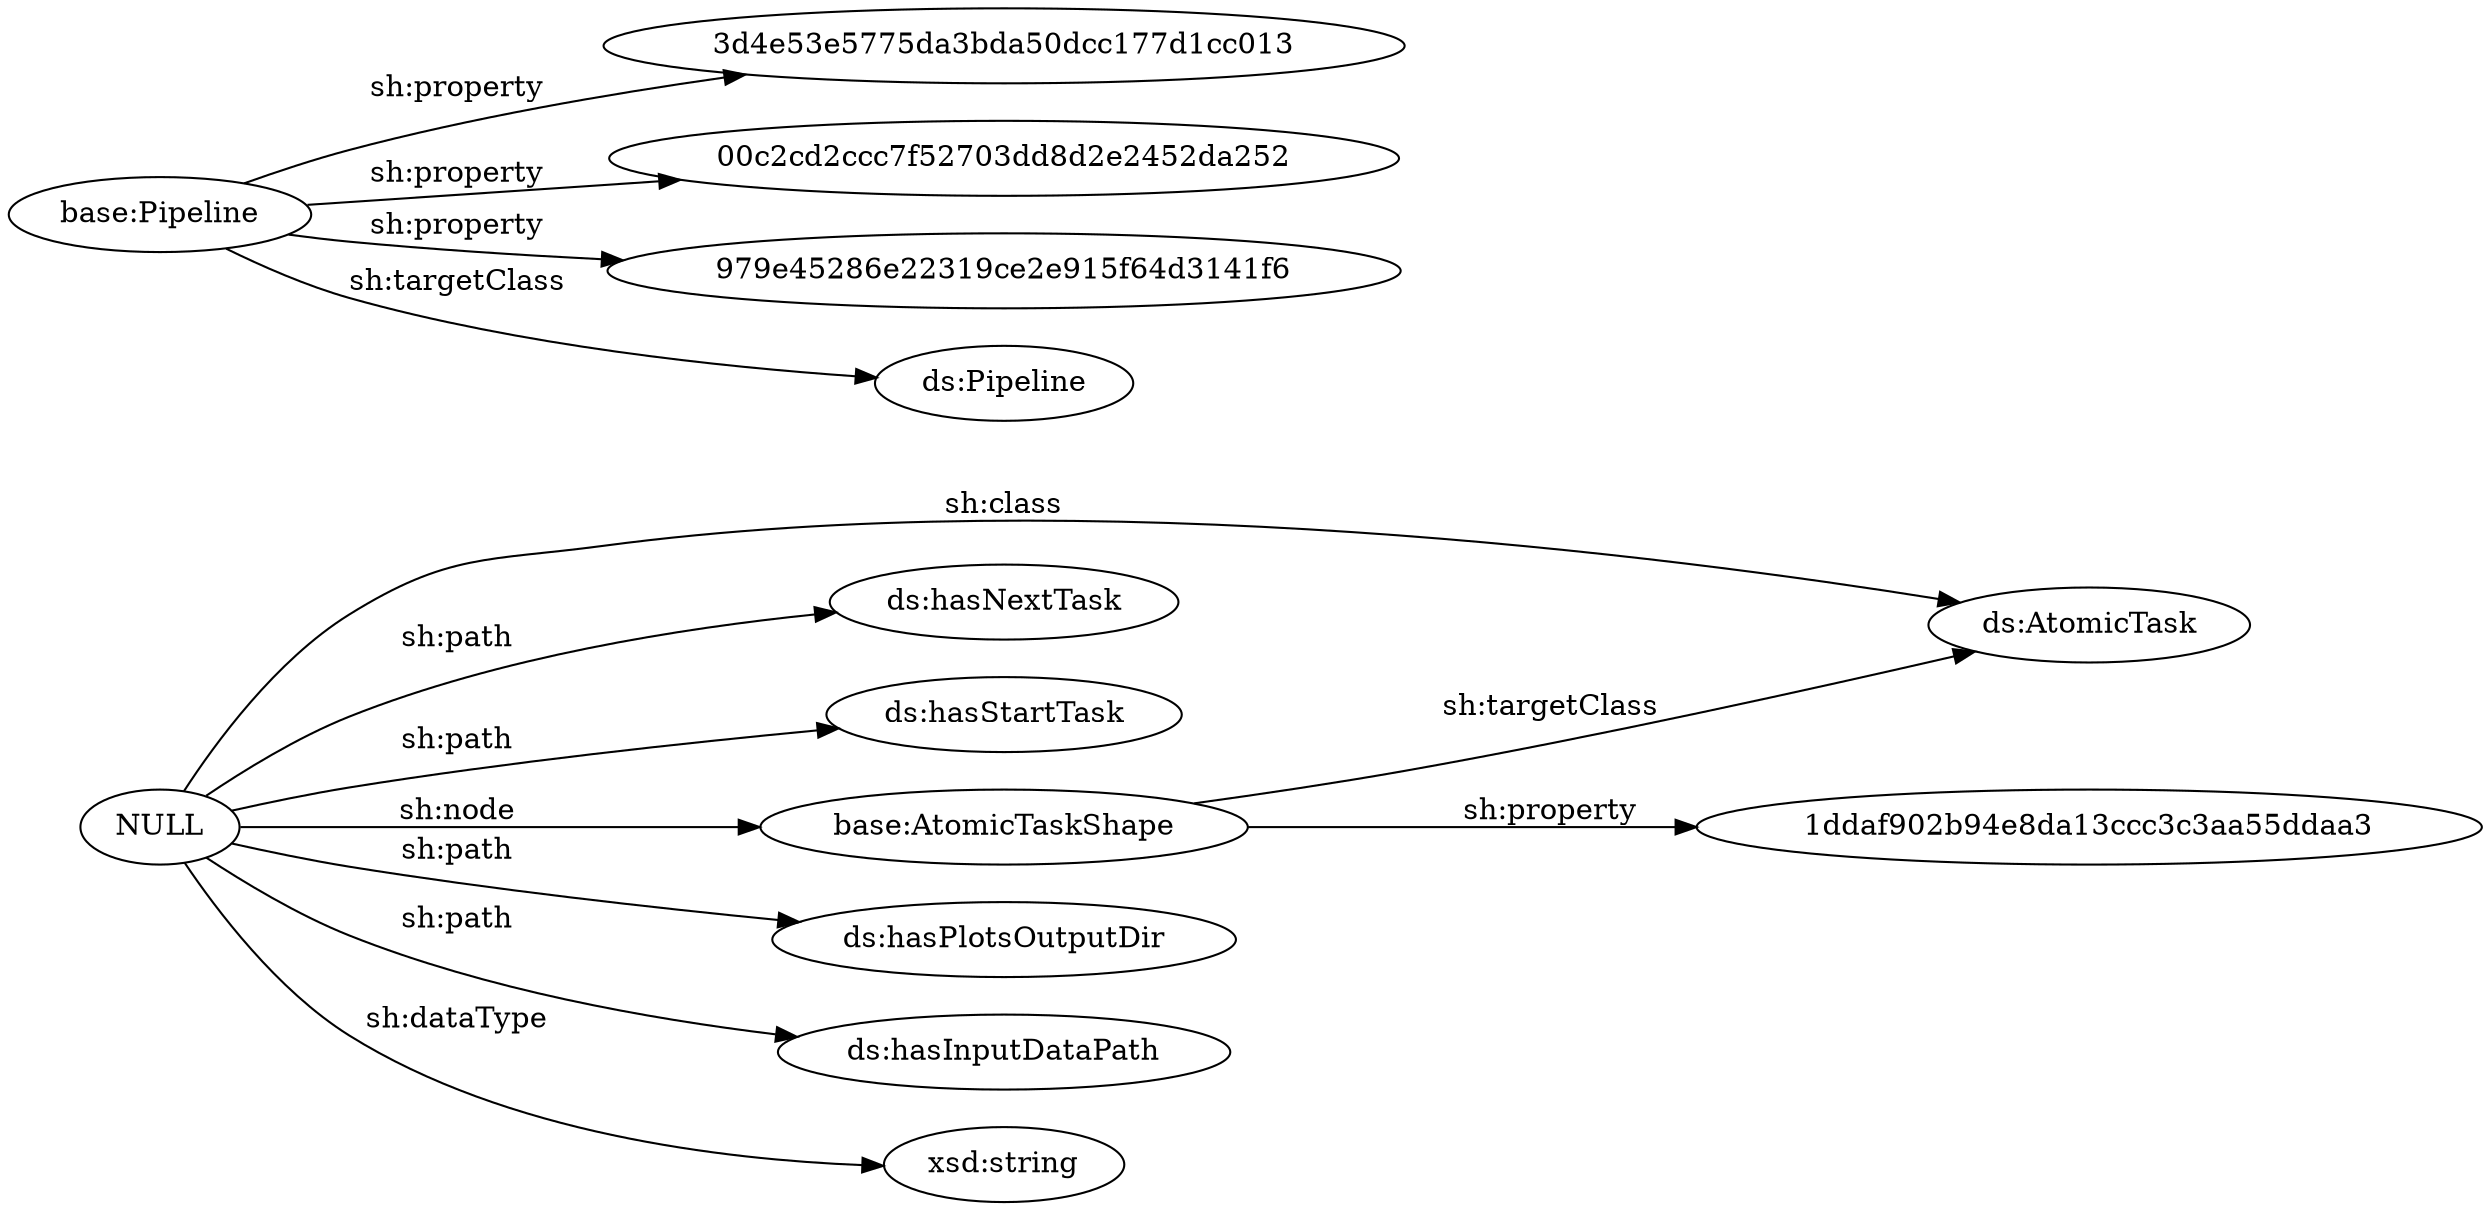 digraph ar2dtool_diagram { 
rankdir=LR;
size="1501"
	"NULL" -> "ds:AtomicTask" [ label = "sh:class" ];
	"NULL" -> "ds:hasNextTask" [ label = "sh:path" ];
	"NULL" -> "ds:hasStartTask" [ label = "sh:path" ];
	"NULL" -> "base:AtomicTaskShape" [ label = "sh:node" ];
	"NULL" -> "ds:hasPlotsOutputDir" [ label = "sh:path" ];
	"NULL" -> "ds:hasInputDataPath" [ label = "sh:path" ];
	"NULL" -> "xsd:string" [ label = "sh:dataType" ];
	"base:Pipeline" -> "3d4e53e5775da3bda50dcc177d1cc013" [ label = "sh:property" ];
	"base:Pipeline" -> "00c2cd2ccc7f52703dd8d2e2452da252" [ label = "sh:property" ];
	"base:Pipeline" -> "979e45286e22319ce2e915f64d3141f6" [ label = "sh:property" ];
	"base:Pipeline" -> "ds:Pipeline" [ label = "sh:targetClass" ];
	"base:AtomicTaskShape" -> "1ddaf902b94e8da13ccc3c3aa55ddaa3" [ label = "sh:property" ];
	"base:AtomicTaskShape" -> "ds:AtomicTask" [ label = "sh:targetClass" ];

}
